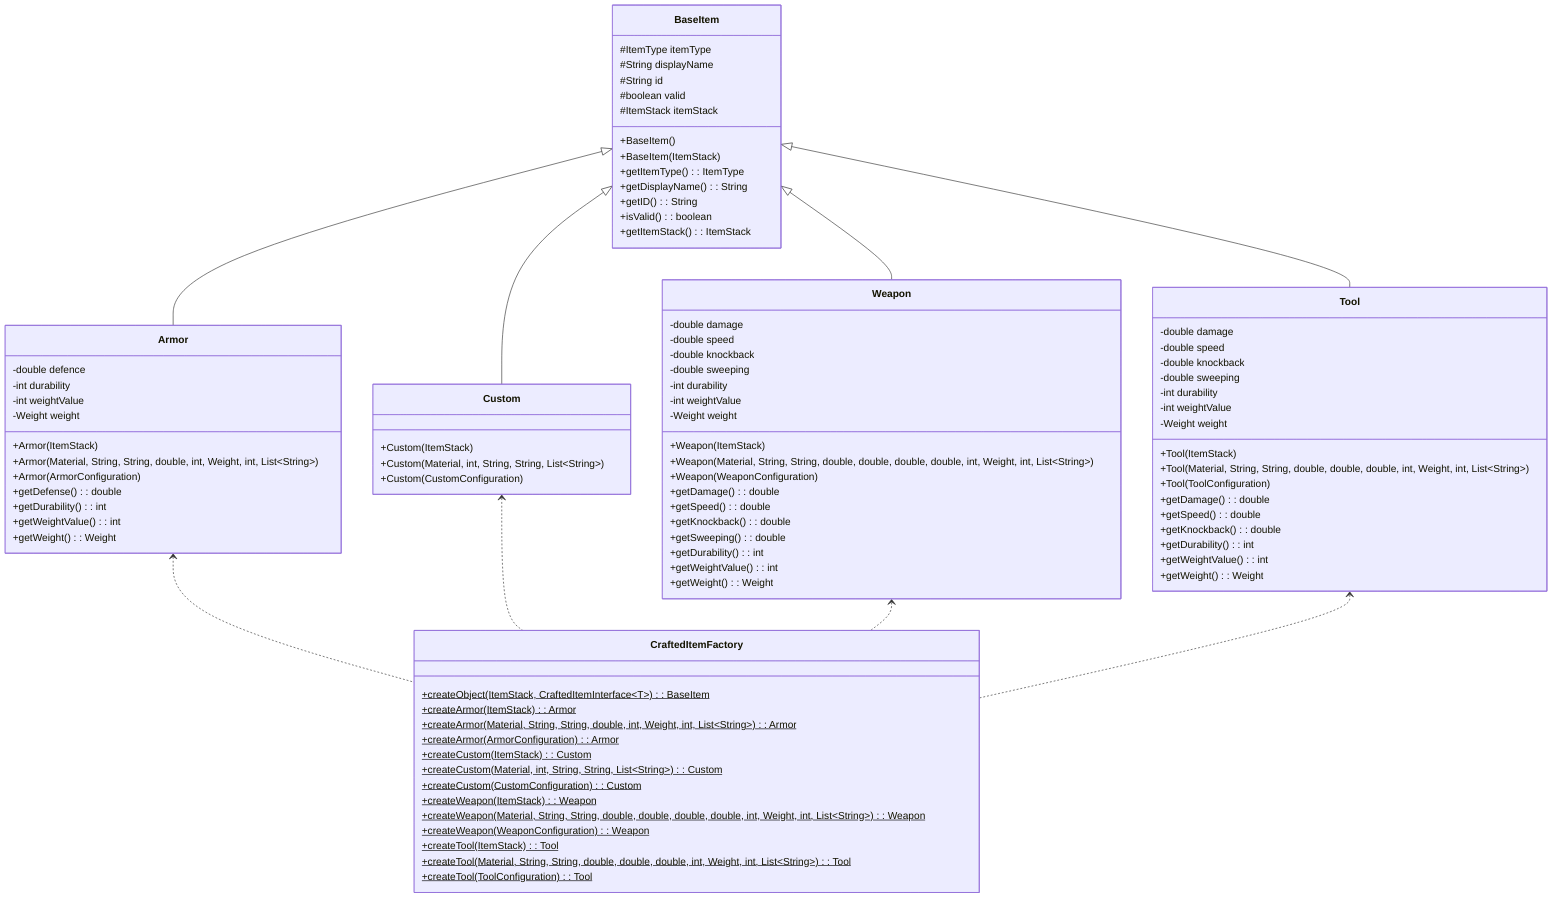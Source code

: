 classDiagram

    class BaseItem {

        #ItemType itemType
        #String displayName
        #String id
        #boolean valid
        #ItemStack itemStack

        +BaseItem()
        +BaseItem(ItemStack)

        +getItemType() : ItemType
        +getDisplayName() : String
        +getID() : String
        +isValid() : boolean
        +getItemStack() : ItemStack
    
    }

    class Armor {

        -double defence
        -int durability
        -int weightValue
        -Weight weight

        +Armor(ItemStack)
        +Armor(Material, String, String, double, int, Weight, int, List~String~)
        +Armor(ArmorConfiguration)
        +getDefense() : double
        +getDurability() : int
        +getWeightValue() : int
        +getWeight() : Weight

    }

    BaseItem <|-- Armor 

    class Custom {

        +Custom(ItemStack)
        +Custom(Material, int, String, String, List~String~)
        +Custom(CustomConfiguration)

    }

    BaseItem <|-- Custom

    class Weapon {

        -double damage
        -double speed
        -double knockback
        -double sweeping
        -int durability
        -int weightValue
        -Weight weight

        +Weapon(ItemStack)
        +Weapon(Material, String, String, double, double, double, double, int, Weight, int, List~String~)
        +Weapon(WeaponConfiguration)
        +getDamage() : double
        +getSpeed() : double
        +getKnockback() : double
        +getSweeping() : double
        +getDurability() : int
        +getWeightValue() : int
        +getWeight() : Weight

    }

    BaseItem <|-- Weapon
    
    class Tool {

        -double damage
        -double speed
        -double knockback
        -double sweeping
        -int durability
        -int weightValue
        -Weight weight

        +Tool(ItemStack)
        +Tool(Material, String, String, double, double, double, int, Weight, int, List~String~)
        +Tool(ToolConfiguration)
        +getDamage() : double
        +getSpeed() : double
        +getKnockback() : double
        +getDurability() : int
        +getWeightValue() : int
        +getWeight() : Weight

    }

    BaseItem <|-- Tool

    class CraftedItemFactory {

        +createObject(ItemStack, CraftedItemInterface~T~)$ : BaseItem

        +createArmor(ItemStack)$ : Armor
        +createArmor(Material, String, String, double, int, Weight, int, List~String~)$ : Armor
        +createArmor(ArmorConfiguration)$ : Armor

        +createCustom(ItemStack)$ : Custom
        +createCustom(Material, int, String, String, List~String~)$ : Custom
        +createCustom(CustomConfiguration)$ : Custom

        +createWeapon(ItemStack)$ : Weapon
        +createWeapon(Material, String, String, double, double, double, double, int, Weight, int, List~String~)$ : Weapon
        +createWeapon(WeaponConfiguration)$ : Weapon

        +createTool(ItemStack)$ : Tool
        +createTool(Material, String, String, double, double, double, int, Weight, int, List~String~)$ : Tool
        +createTool(ToolConfiguration)$ : Tool

    }

    Armor <.. CraftedItemFactory
    Custom <.. CraftedItemFactory
    Weapon <.. CraftedItemFactory
    Tool <.. CraftedItemFactory